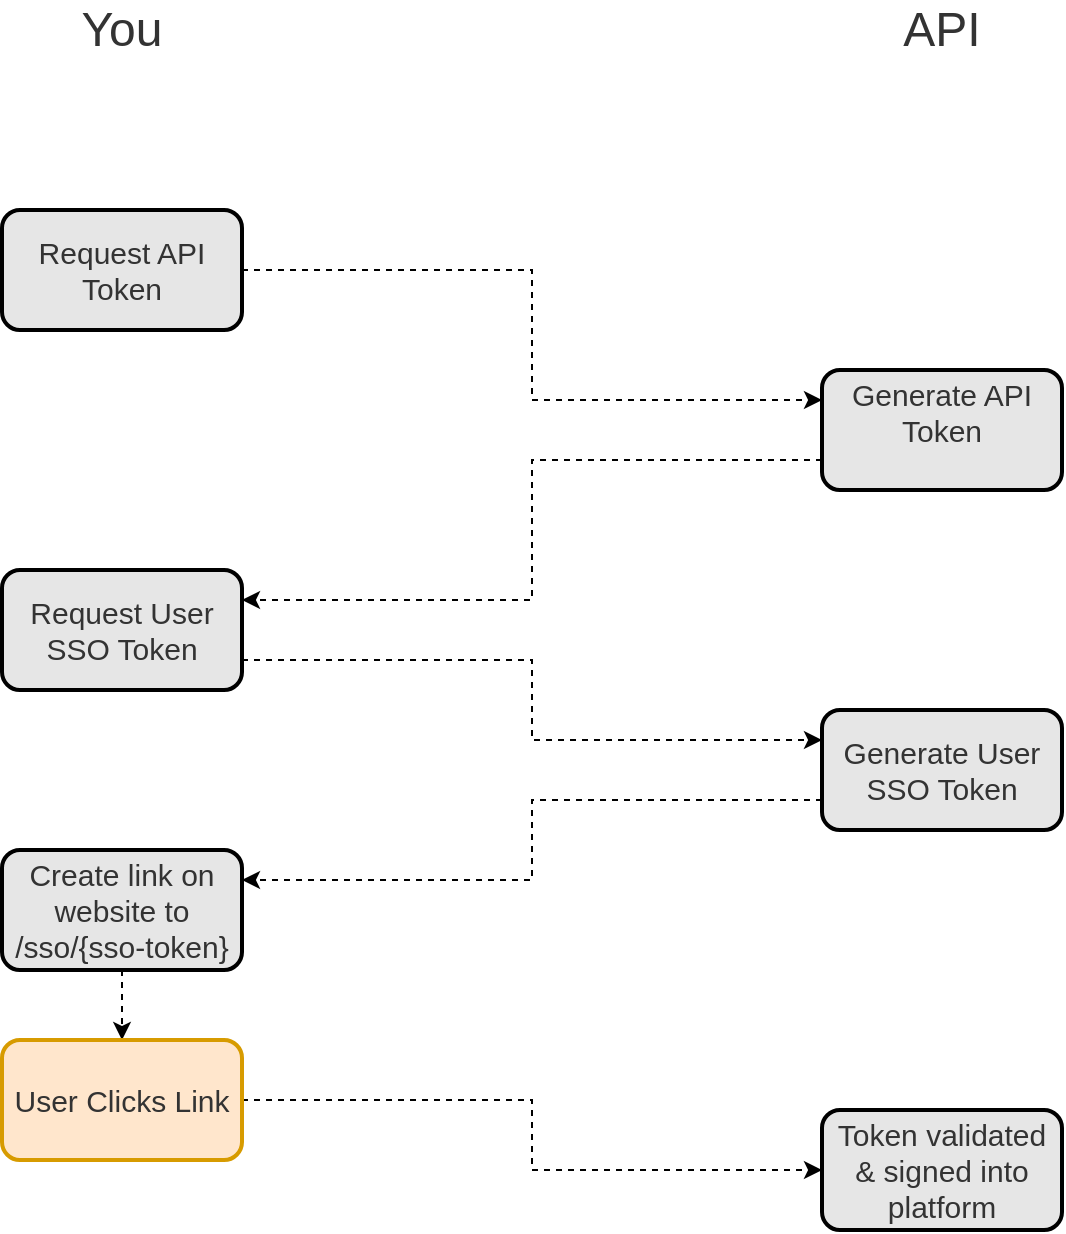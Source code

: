 <mxfile userAgent="Mozilla/5.0 (Macintosh; Intel Mac OS X 10_12_0) AppleWebKit/537.36 (KHTML, like Gecko) Chrome/53.0.279.116 Safari/537.36" version="5.7.1.0" editor="www.draw.io" type="google"><diagram><mxGraphModel dx="2518" dy="1394" grid="1" gridSize="10" guides="1" tooltips="1" connect="1" arrows="1" fold="1" page="1" pageScale="1" pageWidth="826" pageHeight="1169" background="#ffffff" math="0" shadow="0"><root><mxCell id="0"/><mxCell id="1" parent="0"/><mxCell id="469c47eb631f78cb-3" value="You" style="text;html=1;strokeColor=none;fillColor=none;align=center;verticalAlign=middle;whiteSpace=wrap;rounded=1;shadow=0;fontSize=24;fontColor=#333333;" vertex="1" parent="1"><mxGeometry x="200" y="40" width="40" height="20" as="geometry"/></mxCell><mxCell id="469c47eb631f78cb-4" value="API" style="text;html=1;strokeColor=none;fillColor=none;align=center;verticalAlign=middle;whiteSpace=wrap;rounded=1;shadow=0;fontSize=24;fontColor=#333333;" vertex="1" parent="1"><mxGeometry x="610" y="40" width="40" height="20" as="geometry"/></mxCell><mxCell id="469c47eb631f78cb-8" style="edgeStyle=orthogonalEdgeStyle;rounded=0;html=1;exitX=1;exitY=0.5;entryX=0;entryY=0.25;dashed=1;jettySize=auto;orthogonalLoop=1;fontSize=15;fontColor=#333333;" edge="1" parent="1" source="469c47eb631f78cb-5" target="469c47eb631f78cb-7"><mxGeometry relative="1" as="geometry"><Array as="points"><mxPoint x="425" y="170"/><mxPoint x="425" y="235"/></Array></mxGeometry></mxCell><mxCell id="469c47eb631f78cb-5" value="Request API Token" style="whiteSpace=wrap;html=1;rounded=1;shadow=0;strokeColor=#000000;strokeWidth=2;fillColor=#E6E6E6;gradientColor=none;fontSize=15;fontColor=#333333;align=center;" vertex="1" parent="1"><mxGeometry x="160" y="140" width="120" height="60" as="geometry"/></mxCell><mxCell id="469c47eb631f78cb-10" style="edgeStyle=orthogonalEdgeStyle;rounded=0;html=1;exitX=0;exitY=0.75;entryX=1;entryY=0.25;dashed=1;jettySize=auto;orthogonalLoop=1;fontSize=15;fontColor=#333333;" edge="1" parent="1" source="469c47eb631f78cb-7" target="469c47eb631f78cb-9"><mxGeometry relative="1" as="geometry"/></mxCell><mxCell id="469c47eb631f78cb-7" value="Generate API Token&lt;div&gt;&lt;br&gt;&lt;/div&gt;" style="whiteSpace=wrap;html=1;rounded=1;shadow=0;strokeColor=#000000;strokeWidth=2;fillColor=#E6E6E6;gradientColor=none;fontSize=15;fontColor=#333333;align=center;" vertex="1" parent="1"><mxGeometry x="570" y="220" width="120" height="60" as="geometry"/></mxCell><mxCell id="469c47eb631f78cb-12" style="edgeStyle=orthogonalEdgeStyle;rounded=0;html=1;exitX=1;exitY=0.75;entryX=0;entryY=0.25;dashed=1;jettySize=auto;orthogonalLoop=1;fontSize=15;fontColor=#333333;" edge="1" parent="1" source="469c47eb631f78cb-9" target="469c47eb631f78cb-11"><mxGeometry relative="1" as="geometry"/></mxCell><mxCell id="469c47eb631f78cb-9" value="&lt;div&gt;Request User SSO Token&lt;/div&gt;" style="whiteSpace=wrap;html=1;rounded=1;shadow=0;strokeColor=#000000;strokeWidth=2;fillColor=#E6E6E6;gradientColor=none;fontSize=15;fontColor=#333333;align=center;" vertex="1" parent="1"><mxGeometry x="160" y="320" width="120" height="60" as="geometry"/></mxCell><mxCell id="469c47eb631f78cb-14" style="edgeStyle=orthogonalEdgeStyle;rounded=0;html=1;exitX=0;exitY=0.75;entryX=1;entryY=0.25;dashed=1;jettySize=auto;orthogonalLoop=1;fontSize=15;fontColor=#333333;" edge="1" parent="1" source="469c47eb631f78cb-11" target="469c47eb631f78cb-13"><mxGeometry relative="1" as="geometry"/></mxCell><mxCell id="469c47eb631f78cb-11" value="&lt;div&gt;Generate User SSO Token&lt;/div&gt;" style="whiteSpace=wrap;html=1;rounded=1;shadow=0;strokeColor=#000000;strokeWidth=2;fillColor=#E6E6E6;gradientColor=none;fontSize=15;fontColor=#333333;align=center;" vertex="1" parent="1"><mxGeometry x="570" y="390" width="120" height="60" as="geometry"/></mxCell><mxCell id="469c47eb631f78cb-16" style="edgeStyle=orthogonalEdgeStyle;rounded=0;html=1;exitX=0.5;exitY=1;entryX=0.5;entryY=0;dashed=1;jettySize=auto;orthogonalLoop=1;fontSize=15;fontColor=#333333;" edge="1" parent="1" source="469c47eb631f78cb-13" target="469c47eb631f78cb-15"><mxGeometry relative="1" as="geometry"/></mxCell><mxCell id="469c47eb631f78cb-13" value="&lt;div&gt;Create link on website to /sso/{sso-token}&lt;/div&gt;" style="whiteSpace=wrap;html=1;rounded=1;shadow=0;strokeColor=#000000;strokeWidth=2;fillColor=#E6E6E6;gradientColor=none;fontSize=15;fontColor=#333333;align=center;" vertex="1" parent="1"><mxGeometry x="160" y="460" width="120" height="60" as="geometry"/></mxCell><mxCell id="469c47eb631f78cb-18" style="edgeStyle=orthogonalEdgeStyle;rounded=0;html=1;exitX=1;exitY=0.5;entryX=0;entryY=0.5;dashed=1;jettySize=auto;orthogonalLoop=1;fontSize=15;fontColor=#333333;" edge="1" parent="1" source="469c47eb631f78cb-15" target="469c47eb631f78cb-17"><mxGeometry relative="1" as="geometry"/></mxCell><mxCell id="469c47eb631f78cb-15" value="&lt;div&gt;User Clicks Link&lt;/div&gt;" style="whiteSpace=wrap;html=1;rounded=1;shadow=0;strokeColor=#d79b00;strokeWidth=2;fillColor=#ffe6cc;fontSize=15;fontColor=#333333;align=center;" vertex="1" parent="1"><mxGeometry x="160" y="555" width="120" height="60" as="geometry"/></mxCell><mxCell id="469c47eb631f78cb-17" value="&lt;div&gt;Token validated &amp;amp; signed into platform&lt;/div&gt;" style="whiteSpace=wrap;html=1;rounded=1;shadow=0;strokeColor=#000000;strokeWidth=2;fillColor=#E6E6E6;gradientColor=none;fontSize=15;fontColor=#333333;align=center;" vertex="1" parent="1"><mxGeometry x="570" y="590" width="120" height="60" as="geometry"/></mxCell></root></mxGraphModel></diagram></mxfile>
